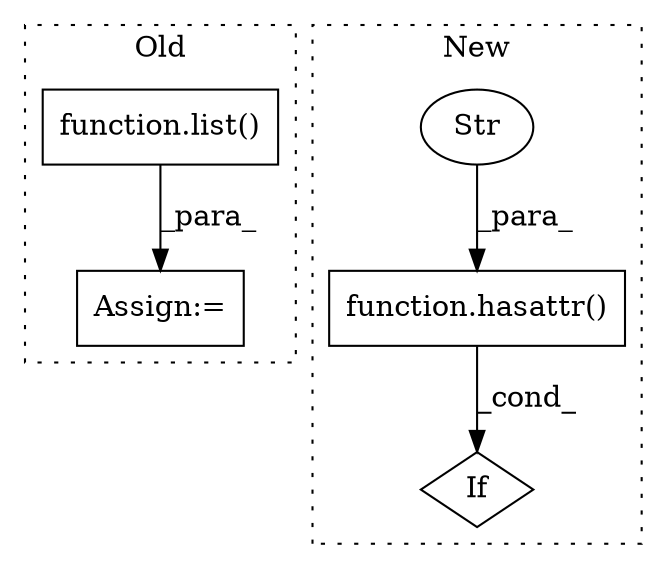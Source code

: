 digraph G {
subgraph cluster0 {
1 [label="function.list()" a="75" s="136,147" l="5,1" shape="box"];
5 [label="Assign:=" a="68" s="133" l="3" shape="box"];
label = "Old";
style="dotted";
}
subgraph cluster1 {
2 [label="function.hasattr()" a="75" s="1450,1469" l="8,1" shape="box"];
3 [label="Str" a="66" s="1461" l="8" shape="ellipse"];
4 [label="If" a="96" s="1450,1469" l="8,1" shape="diamond"];
label = "New";
style="dotted";
}
1 -> 5 [label="_para_"];
2 -> 4 [label="_cond_"];
3 -> 2 [label="_para_"];
}